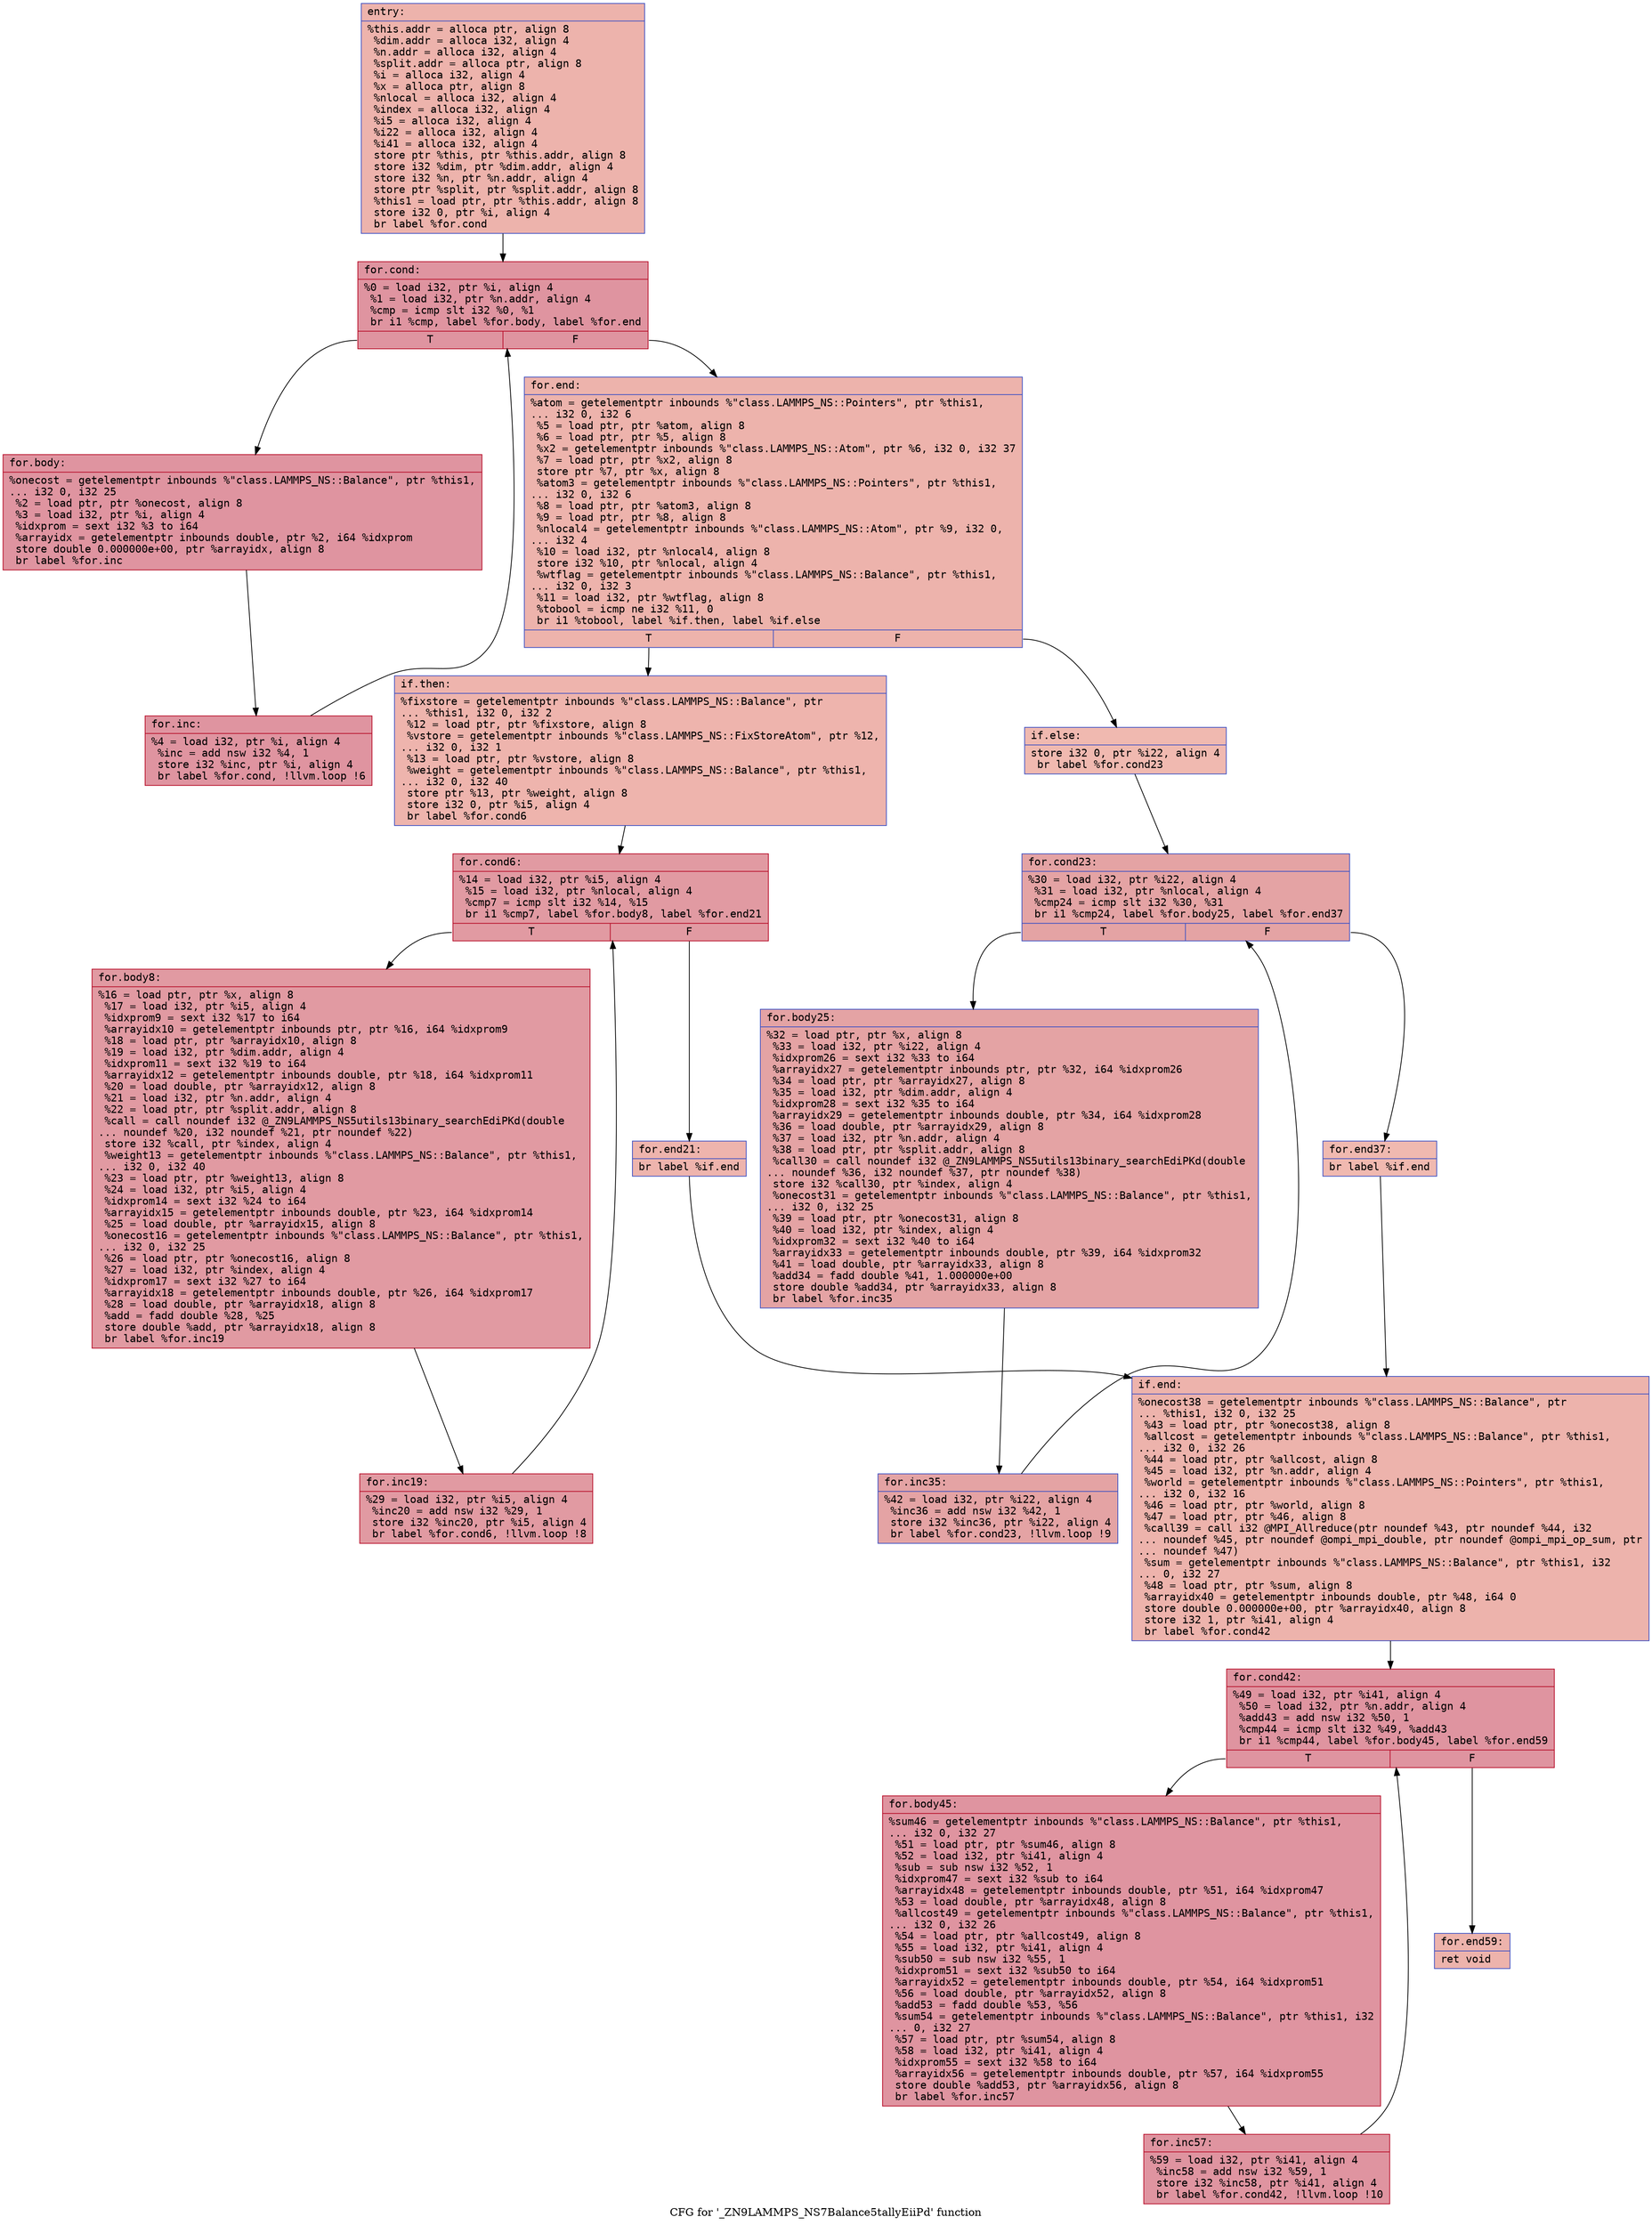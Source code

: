 digraph "CFG for '_ZN9LAMMPS_NS7Balance5tallyEiiPd' function" {
	label="CFG for '_ZN9LAMMPS_NS7Balance5tallyEiiPd' function";

	Node0x560a89669b40 [shape=record,color="#3d50c3ff", style=filled, fillcolor="#d6524470" fontname="Courier",label="{entry:\l|  %this.addr = alloca ptr, align 8\l  %dim.addr = alloca i32, align 4\l  %n.addr = alloca i32, align 4\l  %split.addr = alloca ptr, align 8\l  %i = alloca i32, align 4\l  %x = alloca ptr, align 8\l  %nlocal = alloca i32, align 4\l  %index = alloca i32, align 4\l  %i5 = alloca i32, align 4\l  %i22 = alloca i32, align 4\l  %i41 = alloca i32, align 4\l  store ptr %this, ptr %this.addr, align 8\l  store i32 %dim, ptr %dim.addr, align 4\l  store i32 %n, ptr %n.addr, align 4\l  store ptr %split, ptr %split.addr, align 8\l  %this1 = load ptr, ptr %this.addr, align 8\l  store i32 0, ptr %i, align 4\l  br label %for.cond\l}"];
	Node0x560a89669b40 -> Node0x560a8966a6a0[tooltip="entry -> for.cond\nProbability 100.00%" ];
	Node0x560a8966a6a0 [shape=record,color="#b70d28ff", style=filled, fillcolor="#b70d2870" fontname="Courier",label="{for.cond:\l|  %0 = load i32, ptr %i, align 4\l  %1 = load i32, ptr %n.addr, align 4\l  %cmp = icmp slt i32 %0, %1\l  br i1 %cmp, label %for.body, label %for.end\l|{<s0>T|<s1>F}}"];
	Node0x560a8966a6a0:s0 -> Node0x560a8966a940[tooltip="for.cond -> for.body\nProbability 96.88%" ];
	Node0x560a8966a6a0:s1 -> Node0x560a8966a9c0[tooltip="for.cond -> for.end\nProbability 3.12%" ];
	Node0x560a8966a940 [shape=record,color="#b70d28ff", style=filled, fillcolor="#b70d2870" fontname="Courier",label="{for.body:\l|  %onecost = getelementptr inbounds %\"class.LAMMPS_NS::Balance\", ptr %this1,\l... i32 0, i32 25\l  %2 = load ptr, ptr %onecost, align 8\l  %3 = load i32, ptr %i, align 4\l  %idxprom = sext i32 %3 to i64\l  %arrayidx = getelementptr inbounds double, ptr %2, i64 %idxprom\l  store double 0.000000e+00, ptr %arrayidx, align 8\l  br label %for.inc\l}"];
	Node0x560a8966a940 -> Node0x560a8966aec0[tooltip="for.body -> for.inc\nProbability 100.00%" ];
	Node0x560a8966aec0 [shape=record,color="#b70d28ff", style=filled, fillcolor="#b70d2870" fontname="Courier",label="{for.inc:\l|  %4 = load i32, ptr %i, align 4\l  %inc = add nsw i32 %4, 1\l  store i32 %inc, ptr %i, align 4\l  br label %for.cond, !llvm.loop !6\l}"];
	Node0x560a8966aec0 -> Node0x560a8966a6a0[tooltip="for.inc -> for.cond\nProbability 100.00%" ];
	Node0x560a8966a9c0 [shape=record,color="#3d50c3ff", style=filled, fillcolor="#d6524470" fontname="Courier",label="{for.end:\l|  %atom = getelementptr inbounds %\"class.LAMMPS_NS::Pointers\", ptr %this1,\l... i32 0, i32 6\l  %5 = load ptr, ptr %atom, align 8\l  %6 = load ptr, ptr %5, align 8\l  %x2 = getelementptr inbounds %\"class.LAMMPS_NS::Atom\", ptr %6, i32 0, i32 37\l  %7 = load ptr, ptr %x2, align 8\l  store ptr %7, ptr %x, align 8\l  %atom3 = getelementptr inbounds %\"class.LAMMPS_NS::Pointers\", ptr %this1,\l... i32 0, i32 6\l  %8 = load ptr, ptr %atom3, align 8\l  %9 = load ptr, ptr %8, align 8\l  %nlocal4 = getelementptr inbounds %\"class.LAMMPS_NS::Atom\", ptr %9, i32 0,\l... i32 4\l  %10 = load i32, ptr %nlocal4, align 8\l  store i32 %10, ptr %nlocal, align 4\l  %wtflag = getelementptr inbounds %\"class.LAMMPS_NS::Balance\", ptr %this1,\l... i32 0, i32 3\l  %11 = load i32, ptr %wtflag, align 8\l  %tobool = icmp ne i32 %11, 0\l  br i1 %tobool, label %if.then, label %if.else\l|{<s0>T|<s1>F}}"];
	Node0x560a8966a9c0:s0 -> Node0x560a8966bdc0[tooltip="for.end -> if.then\nProbability 62.50%" ];
	Node0x560a8966a9c0:s1 -> Node0x560a8966be30[tooltip="for.end -> if.else\nProbability 37.50%" ];
	Node0x560a8966bdc0 [shape=record,color="#3d50c3ff", style=filled, fillcolor="#d8564670" fontname="Courier",label="{if.then:\l|  %fixstore = getelementptr inbounds %\"class.LAMMPS_NS::Balance\", ptr\l... %this1, i32 0, i32 2\l  %12 = load ptr, ptr %fixstore, align 8\l  %vstore = getelementptr inbounds %\"class.LAMMPS_NS::FixStoreAtom\", ptr %12,\l... i32 0, i32 1\l  %13 = load ptr, ptr %vstore, align 8\l  %weight = getelementptr inbounds %\"class.LAMMPS_NS::Balance\", ptr %this1,\l... i32 0, i32 40\l  store ptr %13, ptr %weight, align 8\l  store i32 0, ptr %i5, align 4\l  br label %for.cond6\l}"];
	Node0x560a8966bdc0 -> Node0x560a8966c3d0[tooltip="if.then -> for.cond6\nProbability 100.00%" ];
	Node0x560a8966c3d0 [shape=record,color="#b70d28ff", style=filled, fillcolor="#bb1b2c70" fontname="Courier",label="{for.cond6:\l|  %14 = load i32, ptr %i5, align 4\l  %15 = load i32, ptr %nlocal, align 4\l  %cmp7 = icmp slt i32 %14, %15\l  br i1 %cmp7, label %for.body8, label %for.end21\l|{<s0>T|<s1>F}}"];
	Node0x560a8966c3d0:s0 -> Node0x560a8966c670[tooltip="for.cond6 -> for.body8\nProbability 96.88%" ];
	Node0x560a8966c3d0:s1 -> Node0x560a8966c6f0[tooltip="for.cond6 -> for.end21\nProbability 3.12%" ];
	Node0x560a8966c670 [shape=record,color="#b70d28ff", style=filled, fillcolor="#bb1b2c70" fontname="Courier",label="{for.body8:\l|  %16 = load ptr, ptr %x, align 8\l  %17 = load i32, ptr %i5, align 4\l  %idxprom9 = sext i32 %17 to i64\l  %arrayidx10 = getelementptr inbounds ptr, ptr %16, i64 %idxprom9\l  %18 = load ptr, ptr %arrayidx10, align 8\l  %19 = load i32, ptr %dim.addr, align 4\l  %idxprom11 = sext i32 %19 to i64\l  %arrayidx12 = getelementptr inbounds double, ptr %18, i64 %idxprom11\l  %20 = load double, ptr %arrayidx12, align 8\l  %21 = load i32, ptr %n.addr, align 4\l  %22 = load ptr, ptr %split.addr, align 8\l  %call = call noundef i32 @_ZN9LAMMPS_NS5utils13binary_searchEdiPKd(double\l... noundef %20, i32 noundef %21, ptr noundef %22)\l  store i32 %call, ptr %index, align 4\l  %weight13 = getelementptr inbounds %\"class.LAMMPS_NS::Balance\", ptr %this1,\l... i32 0, i32 40\l  %23 = load ptr, ptr %weight13, align 8\l  %24 = load i32, ptr %i5, align 4\l  %idxprom14 = sext i32 %24 to i64\l  %arrayidx15 = getelementptr inbounds double, ptr %23, i64 %idxprom14\l  %25 = load double, ptr %arrayidx15, align 8\l  %onecost16 = getelementptr inbounds %\"class.LAMMPS_NS::Balance\", ptr %this1,\l... i32 0, i32 25\l  %26 = load ptr, ptr %onecost16, align 8\l  %27 = load i32, ptr %index, align 4\l  %idxprom17 = sext i32 %27 to i64\l  %arrayidx18 = getelementptr inbounds double, ptr %26, i64 %idxprom17\l  %28 = load double, ptr %arrayidx18, align 8\l  %add = fadd double %28, %25\l  store double %add, ptr %arrayidx18, align 8\l  br label %for.inc19\l}"];
	Node0x560a8966c670 -> Node0x560a8966e040[tooltip="for.body8 -> for.inc19\nProbability 100.00%" ];
	Node0x560a8966e040 [shape=record,color="#b70d28ff", style=filled, fillcolor="#bb1b2c70" fontname="Courier",label="{for.inc19:\l|  %29 = load i32, ptr %i5, align 4\l  %inc20 = add nsw i32 %29, 1\l  store i32 %inc20, ptr %i5, align 4\l  br label %for.cond6, !llvm.loop !8\l}"];
	Node0x560a8966e040 -> Node0x560a8966c3d0[tooltip="for.inc19 -> for.cond6\nProbability 100.00%" ];
	Node0x560a8966c6f0 [shape=record,color="#3d50c3ff", style=filled, fillcolor="#d8564670" fontname="Courier",label="{for.end21:\l|  br label %if.end\l}"];
	Node0x560a8966c6f0 -> Node0x560a8966e480[tooltip="for.end21 -> if.end\nProbability 100.00%" ];
	Node0x560a8966be30 [shape=record,color="#3d50c3ff", style=filled, fillcolor="#de614d70" fontname="Courier",label="{if.else:\l|  store i32 0, ptr %i22, align 4\l  br label %for.cond23\l}"];
	Node0x560a8966be30 -> Node0x560a8966e600[tooltip="if.else -> for.cond23\nProbability 100.00%" ];
	Node0x560a8966e600 [shape=record,color="#3d50c3ff", style=filled, fillcolor="#c32e3170" fontname="Courier",label="{for.cond23:\l|  %30 = load i32, ptr %i22, align 4\l  %31 = load i32, ptr %nlocal, align 4\l  %cmp24 = icmp slt i32 %30, %31\l  br i1 %cmp24, label %for.body25, label %for.end37\l|{<s0>T|<s1>F}}"];
	Node0x560a8966e600:s0 -> Node0x560a8966e8a0[tooltip="for.cond23 -> for.body25\nProbability 96.88%" ];
	Node0x560a8966e600:s1 -> Node0x560a8966e920[tooltip="for.cond23 -> for.end37\nProbability 3.12%" ];
	Node0x560a8966e8a0 [shape=record,color="#3d50c3ff", style=filled, fillcolor="#c32e3170" fontname="Courier",label="{for.body25:\l|  %32 = load ptr, ptr %x, align 8\l  %33 = load i32, ptr %i22, align 4\l  %idxprom26 = sext i32 %33 to i64\l  %arrayidx27 = getelementptr inbounds ptr, ptr %32, i64 %idxprom26\l  %34 = load ptr, ptr %arrayidx27, align 8\l  %35 = load i32, ptr %dim.addr, align 4\l  %idxprom28 = sext i32 %35 to i64\l  %arrayidx29 = getelementptr inbounds double, ptr %34, i64 %idxprom28\l  %36 = load double, ptr %arrayidx29, align 8\l  %37 = load i32, ptr %n.addr, align 4\l  %38 = load ptr, ptr %split.addr, align 8\l  %call30 = call noundef i32 @_ZN9LAMMPS_NS5utils13binary_searchEdiPKd(double\l... noundef %36, i32 noundef %37, ptr noundef %38)\l  store i32 %call30, ptr %index, align 4\l  %onecost31 = getelementptr inbounds %\"class.LAMMPS_NS::Balance\", ptr %this1,\l... i32 0, i32 25\l  %39 = load ptr, ptr %onecost31, align 8\l  %40 = load i32, ptr %index, align 4\l  %idxprom32 = sext i32 %40 to i64\l  %arrayidx33 = getelementptr inbounds double, ptr %39, i64 %idxprom32\l  %41 = load double, ptr %arrayidx33, align 8\l  %add34 = fadd double %41, 1.000000e+00\l  store double %add34, ptr %arrayidx33, align 8\l  br label %for.inc35\l}"];
	Node0x560a8966e8a0 -> Node0x560a8966f770[tooltip="for.body25 -> for.inc35\nProbability 100.00%" ];
	Node0x560a8966f770 [shape=record,color="#3d50c3ff", style=filled, fillcolor="#c32e3170" fontname="Courier",label="{for.inc35:\l|  %42 = load i32, ptr %i22, align 4\l  %inc36 = add nsw i32 %42, 1\l  store i32 %inc36, ptr %i22, align 4\l  br label %for.cond23, !llvm.loop !9\l}"];
	Node0x560a8966f770 -> Node0x560a8966e600[tooltip="for.inc35 -> for.cond23\nProbability 100.00%" ];
	Node0x560a8966e920 [shape=record,color="#3d50c3ff", style=filled, fillcolor="#de614d70" fontname="Courier",label="{for.end37:\l|  br label %if.end\l}"];
	Node0x560a8966e920 -> Node0x560a8966e480[tooltip="for.end37 -> if.end\nProbability 100.00%" ];
	Node0x560a8966e480 [shape=record,color="#3d50c3ff", style=filled, fillcolor="#d6524470" fontname="Courier",label="{if.end:\l|  %onecost38 = getelementptr inbounds %\"class.LAMMPS_NS::Balance\", ptr\l... %this1, i32 0, i32 25\l  %43 = load ptr, ptr %onecost38, align 8\l  %allcost = getelementptr inbounds %\"class.LAMMPS_NS::Balance\", ptr %this1,\l... i32 0, i32 26\l  %44 = load ptr, ptr %allcost, align 8\l  %45 = load i32, ptr %n.addr, align 4\l  %world = getelementptr inbounds %\"class.LAMMPS_NS::Pointers\", ptr %this1,\l... i32 0, i32 16\l  %46 = load ptr, ptr %world, align 8\l  %47 = load ptr, ptr %46, align 8\l  %call39 = call i32 @MPI_Allreduce(ptr noundef %43, ptr noundef %44, i32\l... noundef %45, ptr noundef @ompi_mpi_double, ptr noundef @ompi_mpi_op_sum, ptr\l... noundef %47)\l  %sum = getelementptr inbounds %\"class.LAMMPS_NS::Balance\", ptr %this1, i32\l... 0, i32 27\l  %48 = load ptr, ptr %sum, align 8\l  %arrayidx40 = getelementptr inbounds double, ptr %48, i64 0\l  store double 0.000000e+00, ptr %arrayidx40, align 8\l  store i32 1, ptr %i41, align 4\l  br label %for.cond42\l}"];
	Node0x560a8966e480 -> Node0x560a89670e40[tooltip="if.end -> for.cond42\nProbability 100.00%" ];
	Node0x560a89670e40 [shape=record,color="#b70d28ff", style=filled, fillcolor="#b70d2870" fontname="Courier",label="{for.cond42:\l|  %49 = load i32, ptr %i41, align 4\l  %50 = load i32, ptr %n.addr, align 4\l  %add43 = add nsw i32 %50, 1\l  %cmp44 = icmp slt i32 %49, %add43\l  br i1 %cmp44, label %for.body45, label %for.end59\l|{<s0>T|<s1>F}}"];
	Node0x560a89670e40:s0 -> Node0x560a89671190[tooltip="for.cond42 -> for.body45\nProbability 96.88%" ];
	Node0x560a89670e40:s1 -> Node0x560a89671210[tooltip="for.cond42 -> for.end59\nProbability 3.12%" ];
	Node0x560a89671190 [shape=record,color="#b70d28ff", style=filled, fillcolor="#b70d2870" fontname="Courier",label="{for.body45:\l|  %sum46 = getelementptr inbounds %\"class.LAMMPS_NS::Balance\", ptr %this1,\l... i32 0, i32 27\l  %51 = load ptr, ptr %sum46, align 8\l  %52 = load i32, ptr %i41, align 4\l  %sub = sub nsw i32 %52, 1\l  %idxprom47 = sext i32 %sub to i64\l  %arrayidx48 = getelementptr inbounds double, ptr %51, i64 %idxprom47\l  %53 = load double, ptr %arrayidx48, align 8\l  %allcost49 = getelementptr inbounds %\"class.LAMMPS_NS::Balance\", ptr %this1,\l... i32 0, i32 26\l  %54 = load ptr, ptr %allcost49, align 8\l  %55 = load i32, ptr %i41, align 4\l  %sub50 = sub nsw i32 %55, 1\l  %idxprom51 = sext i32 %sub50 to i64\l  %arrayidx52 = getelementptr inbounds double, ptr %54, i64 %idxprom51\l  %56 = load double, ptr %arrayidx52, align 8\l  %add53 = fadd double %53, %56\l  %sum54 = getelementptr inbounds %\"class.LAMMPS_NS::Balance\", ptr %this1, i32\l... 0, i32 27\l  %57 = load ptr, ptr %sum54, align 8\l  %58 = load i32, ptr %i41, align 4\l  %idxprom55 = sext i32 %58 to i64\l  %arrayidx56 = getelementptr inbounds double, ptr %57, i64 %idxprom55\l  store double %add53, ptr %arrayidx56, align 8\l  br label %for.inc57\l}"];
	Node0x560a89671190 -> Node0x560a896720f0[tooltip="for.body45 -> for.inc57\nProbability 100.00%" ];
	Node0x560a896720f0 [shape=record,color="#b70d28ff", style=filled, fillcolor="#b70d2870" fontname="Courier",label="{for.inc57:\l|  %59 = load i32, ptr %i41, align 4\l  %inc58 = add nsw i32 %59, 1\l  store i32 %inc58, ptr %i41, align 4\l  br label %for.cond42, !llvm.loop !10\l}"];
	Node0x560a896720f0 -> Node0x560a89670e40[tooltip="for.inc57 -> for.cond42\nProbability 100.00%" ];
	Node0x560a89671210 [shape=record,color="#3d50c3ff", style=filled, fillcolor="#d6524470" fontname="Courier",label="{for.end59:\l|  ret void\l}"];
}
